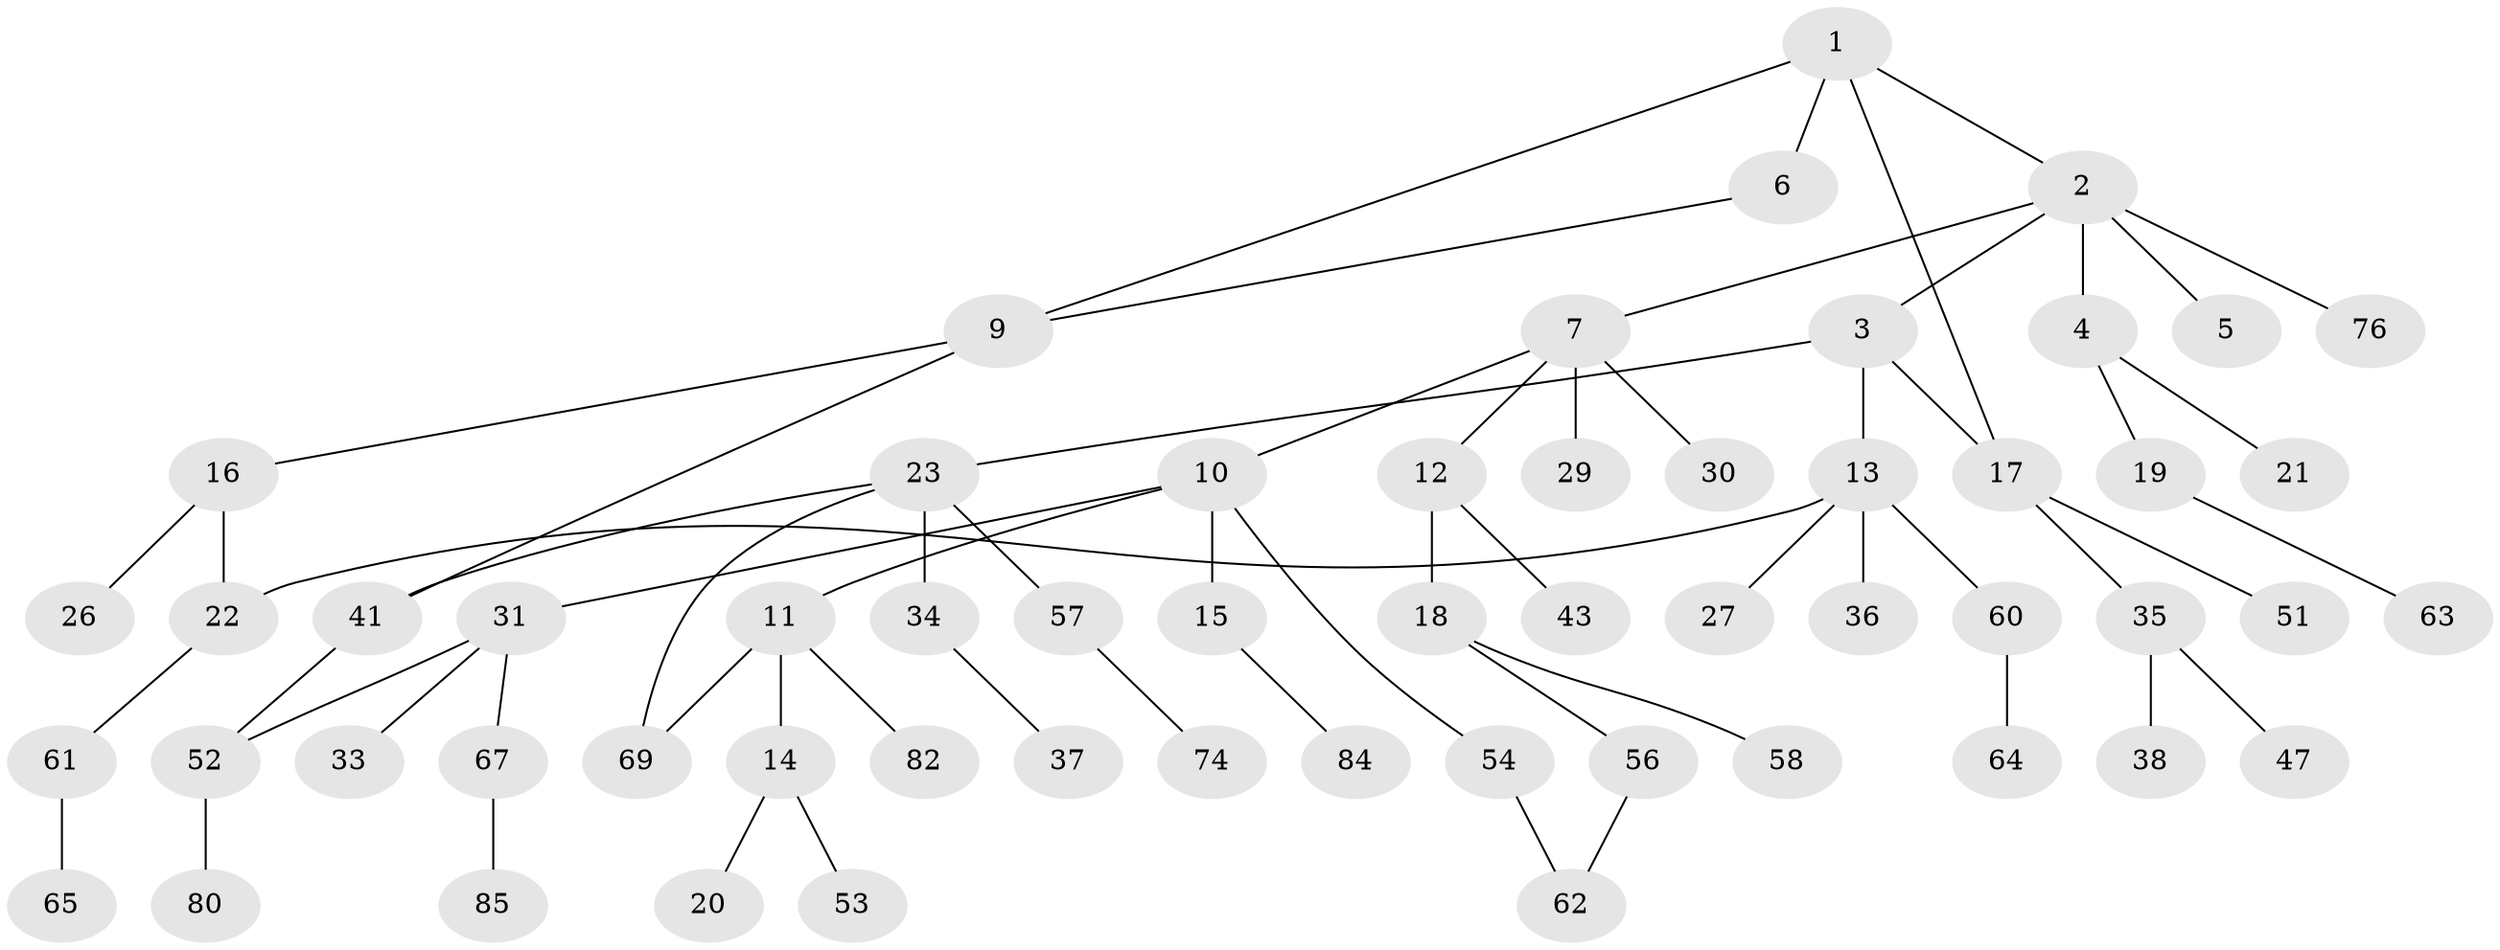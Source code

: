 // original degree distribution, {5: 0.08139534883720931, 7: 0.011627906976744186, 3: 0.13953488372093023, 2: 0.3023255813953488, 4: 0.03488372093023256, 6: 0.011627906976744186, 1: 0.4186046511627907}
// Generated by graph-tools (version 1.1) at 2025/41/03/06/25 10:41:30]
// undirected, 57 vertices, 63 edges
graph export_dot {
graph [start="1"]
  node [color=gray90,style=filled];
  1 [super="+75"];
  2 [super="+39"];
  3 [super="+25"];
  4;
  5 [super="+32"];
  6;
  7 [super="+8"];
  9 [super="+55"];
  10 [super="+48"];
  11 [super="+44"];
  12;
  13 [super="+81"];
  14;
  15 [super="+70"];
  16;
  17 [super="+28"];
  18 [super="+49"];
  19 [super="+40"];
  20 [super="+68"];
  21;
  22 [super="+24"];
  23 [super="+59"];
  26;
  27;
  29 [super="+50"];
  30;
  31 [super="+45"];
  33;
  34;
  35 [super="+77"];
  36 [super="+46"];
  37 [super="+83"];
  38 [super="+42"];
  41;
  43;
  47 [super="+73"];
  51;
  52 [super="+79"];
  53 [super="+66"];
  54 [super="+78"];
  56;
  57;
  58;
  60 [super="+72"];
  61;
  62 [super="+71"];
  63;
  64;
  65;
  67;
  69 [super="+86"];
  74;
  76;
  80;
  82;
  84;
  85;
  1 -- 2;
  1 -- 6;
  1 -- 9;
  1 -- 17;
  2 -- 3;
  2 -- 4;
  2 -- 5;
  2 -- 7;
  2 -- 76;
  3 -- 13;
  3 -- 23;
  3 -- 17;
  4 -- 19;
  4 -- 21;
  6 -- 9;
  7 -- 10;
  7 -- 12;
  7 -- 29;
  7 -- 30;
  9 -- 16;
  9 -- 41;
  10 -- 11;
  10 -- 15;
  10 -- 31;
  10 -- 54;
  11 -- 14;
  11 -- 82;
  11 -- 69;
  12 -- 18;
  12 -- 43;
  13 -- 27;
  13 -- 36;
  13 -- 60;
  13 -- 22;
  14 -- 20;
  14 -- 53;
  15 -- 84;
  16 -- 22;
  16 -- 26;
  17 -- 35;
  17 -- 51;
  18 -- 56;
  18 -- 58;
  19 -- 63;
  22 -- 61;
  23 -- 34;
  23 -- 57;
  23 -- 69;
  23 -- 41;
  31 -- 33;
  31 -- 52;
  31 -- 67;
  34 -- 37;
  35 -- 38;
  35 -- 47;
  41 -- 52;
  52 -- 80;
  54 -- 62;
  56 -- 62;
  57 -- 74;
  60 -- 64;
  61 -- 65;
  67 -- 85;
}

